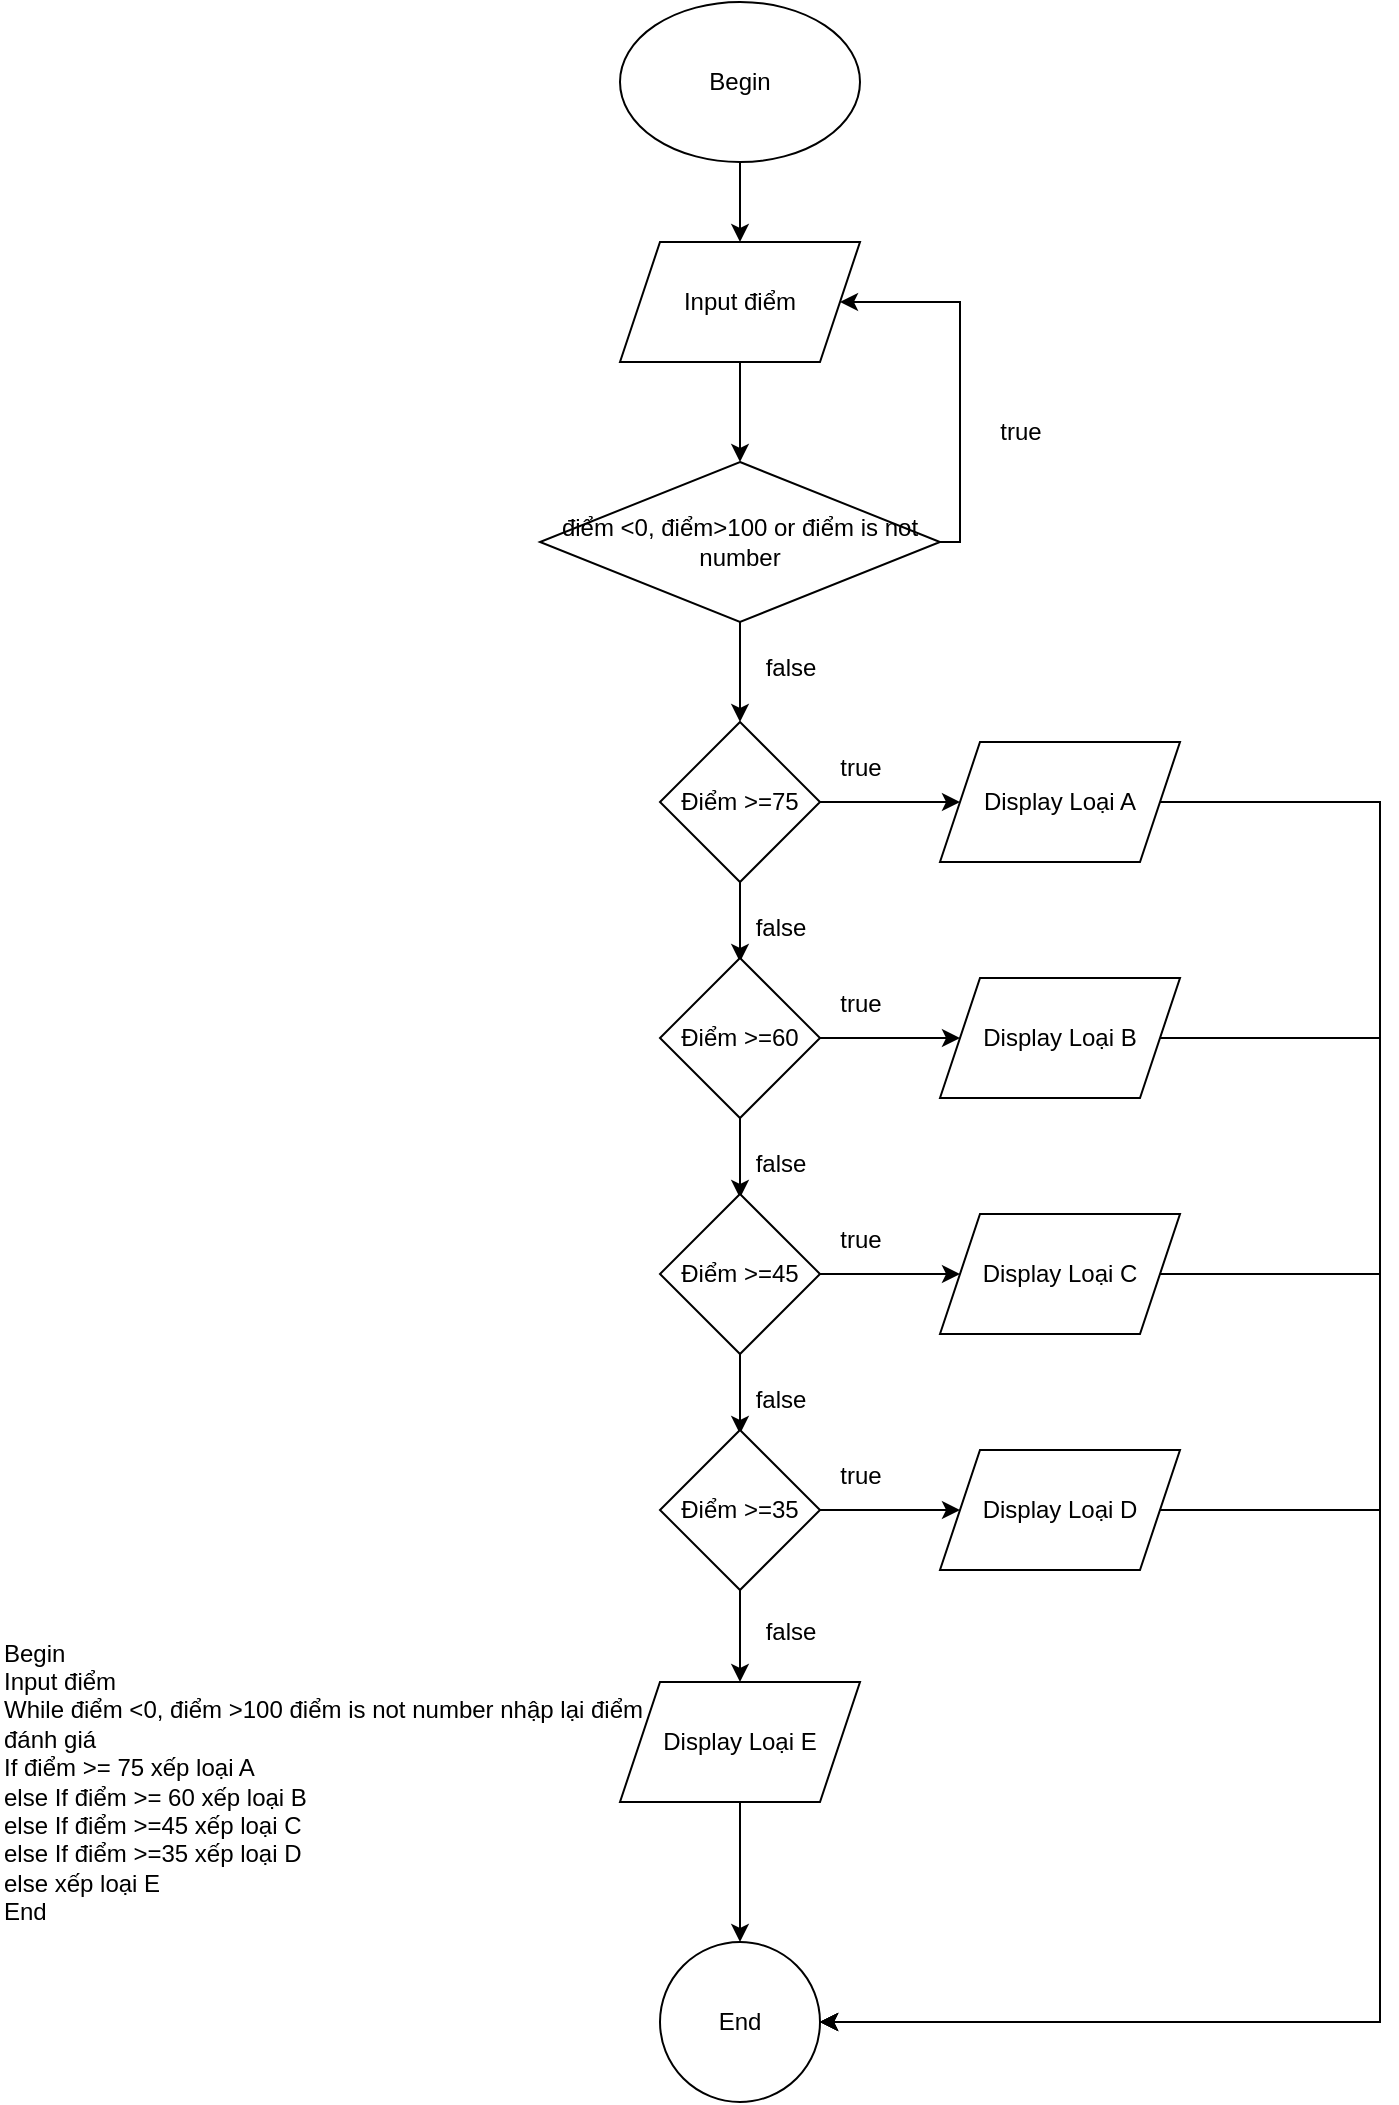 <mxfile version="24.7.17">
  <diagram id="C5RBs43oDa-KdzZeNtuy" name="Page-1">
    <mxGraphModel dx="1036" dy="702" grid="1" gridSize="10" guides="1" tooltips="1" connect="1" arrows="1" fold="1" page="1" pageScale="1" pageWidth="827" pageHeight="1169" math="0" shadow="0">
      <root>
        <mxCell id="WIyWlLk6GJQsqaUBKTNV-0" />
        <mxCell id="WIyWlLk6GJQsqaUBKTNV-1" parent="WIyWlLk6GJQsqaUBKTNV-0" />
        <mxCell id="dsH7VkMZTBNbi7fi-rbn-2" value="" style="edgeStyle=orthogonalEdgeStyle;rounded=0;orthogonalLoop=1;jettySize=auto;html=1;" parent="WIyWlLk6GJQsqaUBKTNV-1" source="dsH7VkMZTBNbi7fi-rbn-0" target="dsH7VkMZTBNbi7fi-rbn-1" edge="1">
          <mxGeometry relative="1" as="geometry" />
        </mxCell>
        <mxCell id="dsH7VkMZTBNbi7fi-rbn-0" value="Begin" style="ellipse;whiteSpace=wrap;html=1;" parent="WIyWlLk6GJQsqaUBKTNV-1" vertex="1">
          <mxGeometry x="340" y="40" width="120" height="80" as="geometry" />
        </mxCell>
        <mxCell id="dsH7VkMZTBNbi7fi-rbn-14" value="" style="edgeStyle=orthogonalEdgeStyle;rounded=0;orthogonalLoop=1;jettySize=auto;html=1;" parent="WIyWlLk6GJQsqaUBKTNV-1" source="dsH7VkMZTBNbi7fi-rbn-1" target="dsH7VkMZTBNbi7fi-rbn-13" edge="1">
          <mxGeometry relative="1" as="geometry" />
        </mxCell>
        <mxCell id="dsH7VkMZTBNbi7fi-rbn-1" value="Input điểm" style="shape=parallelogram;perimeter=parallelogramPerimeter;whiteSpace=wrap;html=1;fixedSize=1;" parent="WIyWlLk6GJQsqaUBKTNV-1" vertex="1">
          <mxGeometry x="340" y="160" width="120" height="60" as="geometry" />
        </mxCell>
        <mxCell id="dsH7VkMZTBNbi7fi-rbn-22" value="" style="edgeStyle=orthogonalEdgeStyle;rounded=0;orthogonalLoop=1;jettySize=auto;html=1;" parent="WIyWlLk6GJQsqaUBKTNV-1" source="dsH7VkMZTBNbi7fi-rbn-13" target="dsH7VkMZTBNbi7fi-rbn-16" edge="1">
          <mxGeometry relative="1" as="geometry" />
        </mxCell>
        <mxCell id="dsH7VkMZTBNbi7fi-rbn-24" style="edgeStyle=orthogonalEdgeStyle;rounded=0;orthogonalLoop=1;jettySize=auto;html=1;entryX=1;entryY=0.5;entryDx=0;entryDy=0;" parent="WIyWlLk6GJQsqaUBKTNV-1" source="dsH7VkMZTBNbi7fi-rbn-13" target="dsH7VkMZTBNbi7fi-rbn-1" edge="1">
          <mxGeometry relative="1" as="geometry">
            <Array as="points">
              <mxPoint x="510" y="310" />
              <mxPoint x="510" y="190" />
            </Array>
          </mxGeometry>
        </mxCell>
        <mxCell id="dsH7VkMZTBNbi7fi-rbn-13" value="điểm &amp;lt;0, điểm&amp;gt;100 or điểm is not number" style="rhombus;whiteSpace=wrap;html=1;" parent="WIyWlLk6GJQsqaUBKTNV-1" vertex="1">
          <mxGeometry x="300" y="270" width="200" height="80" as="geometry" />
        </mxCell>
        <mxCell id="dsH7VkMZTBNbi7fi-rbn-15" value="" style="edgeStyle=orthogonalEdgeStyle;rounded=0;orthogonalLoop=1;jettySize=auto;html=1;" parent="WIyWlLk6GJQsqaUBKTNV-1" source="dsH7VkMZTBNbi7fi-rbn-16" edge="1">
          <mxGeometry relative="1" as="geometry">
            <mxPoint x="400" y="520" as="targetPoint" />
          </mxGeometry>
        </mxCell>
        <mxCell id="dsH7VkMZTBNbi7fi-rbn-28" value="" style="edgeStyle=orthogonalEdgeStyle;rounded=0;orthogonalLoop=1;jettySize=auto;html=1;" parent="WIyWlLk6GJQsqaUBKTNV-1" source="dsH7VkMZTBNbi7fi-rbn-16" target="dsH7VkMZTBNbi7fi-rbn-27" edge="1">
          <mxGeometry relative="1" as="geometry" />
        </mxCell>
        <mxCell id="dsH7VkMZTBNbi7fi-rbn-16" value="Điểm &amp;gt;=75" style="rhombus;whiteSpace=wrap;html=1;" parent="WIyWlLk6GJQsqaUBKTNV-1" vertex="1">
          <mxGeometry x="360" y="400" width="80" height="80" as="geometry" />
        </mxCell>
        <mxCell id="dsH7VkMZTBNbi7fi-rbn-25" value="false" style="text;html=1;align=center;verticalAlign=middle;resizable=0;points=[];autosize=1;strokeColor=none;fillColor=none;" parent="WIyWlLk6GJQsqaUBKTNV-1" vertex="1">
          <mxGeometry x="400" y="358" width="50" height="30" as="geometry" />
        </mxCell>
        <mxCell id="dsH7VkMZTBNbi7fi-rbn-26" value="true" style="text;html=1;align=center;verticalAlign=middle;resizable=0;points=[];autosize=1;strokeColor=none;fillColor=none;" parent="WIyWlLk6GJQsqaUBKTNV-1" vertex="1">
          <mxGeometry x="520" y="240" width="40" height="30" as="geometry" />
        </mxCell>
        <mxCell id="dsH7VkMZTBNbi7fi-rbn-60" style="edgeStyle=orthogonalEdgeStyle;rounded=0;orthogonalLoop=1;jettySize=auto;html=1;entryX=1;entryY=0.5;entryDx=0;entryDy=0;" parent="WIyWlLk6GJQsqaUBKTNV-1" source="dsH7VkMZTBNbi7fi-rbn-27" target="dsH7VkMZTBNbi7fi-rbn-51" edge="1">
          <mxGeometry relative="1" as="geometry">
            <Array as="points">
              <mxPoint x="720" y="440" />
              <mxPoint x="720" y="1050" />
            </Array>
          </mxGeometry>
        </mxCell>
        <mxCell id="dsH7VkMZTBNbi7fi-rbn-27" value="Display Loại A" style="shape=parallelogram;perimeter=parallelogramPerimeter;whiteSpace=wrap;html=1;fixedSize=1;" parent="WIyWlLk6GJQsqaUBKTNV-1" vertex="1">
          <mxGeometry x="500" y="410" width="120" height="60" as="geometry" />
        </mxCell>
        <mxCell id="dsH7VkMZTBNbi7fi-rbn-29" value="true" style="text;html=1;align=center;verticalAlign=middle;resizable=0;points=[];autosize=1;strokeColor=none;fillColor=none;" parent="WIyWlLk6GJQsqaUBKTNV-1" vertex="1">
          <mxGeometry x="440" y="408" width="40" height="30" as="geometry" />
        </mxCell>
        <mxCell id="dsH7VkMZTBNbi7fi-rbn-30" value="false" style="text;html=1;align=center;verticalAlign=middle;resizable=0;points=[];autosize=1;strokeColor=none;fillColor=none;" parent="WIyWlLk6GJQsqaUBKTNV-1" vertex="1">
          <mxGeometry x="395" y="488" width="50" height="30" as="geometry" />
        </mxCell>
        <mxCell id="dsH7VkMZTBNbi7fi-rbn-31" value="" style="edgeStyle=orthogonalEdgeStyle;rounded=0;orthogonalLoop=1;jettySize=auto;html=1;" parent="WIyWlLk6GJQsqaUBKTNV-1" source="dsH7VkMZTBNbi7fi-rbn-33" edge="1">
          <mxGeometry relative="1" as="geometry">
            <mxPoint x="400" y="638" as="targetPoint" />
          </mxGeometry>
        </mxCell>
        <mxCell id="dsH7VkMZTBNbi7fi-rbn-32" value="" style="edgeStyle=orthogonalEdgeStyle;rounded=0;orthogonalLoop=1;jettySize=auto;html=1;" parent="WIyWlLk6GJQsqaUBKTNV-1" source="dsH7VkMZTBNbi7fi-rbn-33" target="dsH7VkMZTBNbi7fi-rbn-34" edge="1">
          <mxGeometry relative="1" as="geometry" />
        </mxCell>
        <mxCell id="dsH7VkMZTBNbi7fi-rbn-33" value="Điểm &amp;gt;=60" style="rhombus;whiteSpace=wrap;html=1;" parent="WIyWlLk6GJQsqaUBKTNV-1" vertex="1">
          <mxGeometry x="360" y="518" width="80" height="80" as="geometry" />
        </mxCell>
        <mxCell id="dsH7VkMZTBNbi7fi-rbn-53" style="edgeStyle=orthogonalEdgeStyle;rounded=0;orthogonalLoop=1;jettySize=auto;html=1;entryX=1;entryY=0.5;entryDx=0;entryDy=0;" parent="WIyWlLk6GJQsqaUBKTNV-1" source="dsH7VkMZTBNbi7fi-rbn-34" target="dsH7VkMZTBNbi7fi-rbn-51" edge="1">
          <mxGeometry relative="1" as="geometry">
            <Array as="points">
              <mxPoint x="720" y="558" />
              <mxPoint x="720" y="1050" />
            </Array>
          </mxGeometry>
        </mxCell>
        <mxCell id="dsH7VkMZTBNbi7fi-rbn-34" value="Display Loại B" style="shape=parallelogram;perimeter=parallelogramPerimeter;whiteSpace=wrap;html=1;fixedSize=1;" parent="WIyWlLk6GJQsqaUBKTNV-1" vertex="1">
          <mxGeometry x="500" y="528" width="120" height="60" as="geometry" />
        </mxCell>
        <mxCell id="dsH7VkMZTBNbi7fi-rbn-35" value="true" style="text;html=1;align=center;verticalAlign=middle;resizable=0;points=[];autosize=1;strokeColor=none;fillColor=none;" parent="WIyWlLk6GJQsqaUBKTNV-1" vertex="1">
          <mxGeometry x="440" y="526" width="40" height="30" as="geometry" />
        </mxCell>
        <mxCell id="dsH7VkMZTBNbi7fi-rbn-36" value="false" style="text;html=1;align=center;verticalAlign=middle;resizable=0;points=[];autosize=1;strokeColor=none;fillColor=none;" parent="WIyWlLk6GJQsqaUBKTNV-1" vertex="1">
          <mxGeometry x="395" y="606" width="50" height="30" as="geometry" />
        </mxCell>
        <mxCell id="dsH7VkMZTBNbi7fi-rbn-37" value="" style="edgeStyle=orthogonalEdgeStyle;rounded=0;orthogonalLoop=1;jettySize=auto;html=1;" parent="WIyWlLk6GJQsqaUBKTNV-1" source="dsH7VkMZTBNbi7fi-rbn-39" edge="1">
          <mxGeometry relative="1" as="geometry">
            <mxPoint x="400" y="756" as="targetPoint" />
          </mxGeometry>
        </mxCell>
        <mxCell id="dsH7VkMZTBNbi7fi-rbn-38" value="" style="edgeStyle=orthogonalEdgeStyle;rounded=0;orthogonalLoop=1;jettySize=auto;html=1;" parent="WIyWlLk6GJQsqaUBKTNV-1" source="dsH7VkMZTBNbi7fi-rbn-39" target="dsH7VkMZTBNbi7fi-rbn-40" edge="1">
          <mxGeometry relative="1" as="geometry" />
        </mxCell>
        <mxCell id="dsH7VkMZTBNbi7fi-rbn-39" value="Điểm &amp;gt;=45" style="rhombus;whiteSpace=wrap;html=1;" parent="WIyWlLk6GJQsqaUBKTNV-1" vertex="1">
          <mxGeometry x="360" y="636" width="80" height="80" as="geometry" />
        </mxCell>
        <mxCell id="dsH7VkMZTBNbi7fi-rbn-55" style="edgeStyle=orthogonalEdgeStyle;rounded=0;orthogonalLoop=1;jettySize=auto;html=1;entryX=1;entryY=0.5;entryDx=0;entryDy=0;" parent="WIyWlLk6GJQsqaUBKTNV-1" source="dsH7VkMZTBNbi7fi-rbn-40" target="dsH7VkMZTBNbi7fi-rbn-51" edge="1">
          <mxGeometry relative="1" as="geometry">
            <Array as="points">
              <mxPoint x="720" y="676" />
              <mxPoint x="720" y="1050" />
            </Array>
          </mxGeometry>
        </mxCell>
        <mxCell id="dsH7VkMZTBNbi7fi-rbn-40" value="Display Loại C" style="shape=parallelogram;perimeter=parallelogramPerimeter;whiteSpace=wrap;html=1;fixedSize=1;" parent="WIyWlLk6GJQsqaUBKTNV-1" vertex="1">
          <mxGeometry x="500" y="646" width="120" height="60" as="geometry" />
        </mxCell>
        <mxCell id="dsH7VkMZTBNbi7fi-rbn-41" value="true" style="text;html=1;align=center;verticalAlign=middle;resizable=0;points=[];autosize=1;strokeColor=none;fillColor=none;" parent="WIyWlLk6GJQsqaUBKTNV-1" vertex="1">
          <mxGeometry x="440" y="644" width="40" height="30" as="geometry" />
        </mxCell>
        <mxCell id="dsH7VkMZTBNbi7fi-rbn-42" value="false" style="text;html=1;align=center;verticalAlign=middle;resizable=0;points=[];autosize=1;strokeColor=none;fillColor=none;" parent="WIyWlLk6GJQsqaUBKTNV-1" vertex="1">
          <mxGeometry x="395" y="724" width="50" height="30" as="geometry" />
        </mxCell>
        <mxCell id="dsH7VkMZTBNbi7fi-rbn-44" value="" style="edgeStyle=orthogonalEdgeStyle;rounded=0;orthogonalLoop=1;jettySize=auto;html=1;" parent="WIyWlLk6GJQsqaUBKTNV-1" source="dsH7VkMZTBNbi7fi-rbn-45" target="dsH7VkMZTBNbi7fi-rbn-46" edge="1">
          <mxGeometry relative="1" as="geometry" />
        </mxCell>
        <mxCell id="dsH7VkMZTBNbi7fi-rbn-50" value="" style="edgeStyle=orthogonalEdgeStyle;rounded=0;orthogonalLoop=1;jettySize=auto;html=1;" parent="WIyWlLk6GJQsqaUBKTNV-1" source="dsH7VkMZTBNbi7fi-rbn-45" target="dsH7VkMZTBNbi7fi-rbn-49" edge="1">
          <mxGeometry relative="1" as="geometry" />
        </mxCell>
        <mxCell id="dsH7VkMZTBNbi7fi-rbn-45" value="Điểm &amp;gt;=35" style="rhombus;whiteSpace=wrap;html=1;" parent="WIyWlLk6GJQsqaUBKTNV-1" vertex="1">
          <mxGeometry x="360" y="754" width="80" height="80" as="geometry" />
        </mxCell>
        <mxCell id="dsH7VkMZTBNbi7fi-rbn-57" style="edgeStyle=orthogonalEdgeStyle;rounded=0;orthogonalLoop=1;jettySize=auto;html=1;entryX=1;entryY=0.5;entryDx=0;entryDy=0;" parent="WIyWlLk6GJQsqaUBKTNV-1" source="dsH7VkMZTBNbi7fi-rbn-46" target="dsH7VkMZTBNbi7fi-rbn-51" edge="1">
          <mxGeometry relative="1" as="geometry">
            <Array as="points">
              <mxPoint x="720" y="794" />
              <mxPoint x="720" y="1050" />
            </Array>
          </mxGeometry>
        </mxCell>
        <mxCell id="dsH7VkMZTBNbi7fi-rbn-46" value="Display Loại D" style="shape=parallelogram;perimeter=parallelogramPerimeter;whiteSpace=wrap;html=1;fixedSize=1;" parent="WIyWlLk6GJQsqaUBKTNV-1" vertex="1">
          <mxGeometry x="500" y="764" width="120" height="60" as="geometry" />
        </mxCell>
        <mxCell id="dsH7VkMZTBNbi7fi-rbn-47" value="true" style="text;html=1;align=center;verticalAlign=middle;resizable=0;points=[];autosize=1;strokeColor=none;fillColor=none;" parent="WIyWlLk6GJQsqaUBKTNV-1" vertex="1">
          <mxGeometry x="440" y="762" width="40" height="30" as="geometry" />
        </mxCell>
        <mxCell id="dsH7VkMZTBNbi7fi-rbn-48" value="false" style="text;html=1;align=center;verticalAlign=middle;resizable=0;points=[];autosize=1;strokeColor=none;fillColor=none;" parent="WIyWlLk6GJQsqaUBKTNV-1" vertex="1">
          <mxGeometry x="400" y="840" width="50" height="30" as="geometry" />
        </mxCell>
        <mxCell id="dsH7VkMZTBNbi7fi-rbn-52" value="" style="edgeStyle=orthogonalEdgeStyle;rounded=0;orthogonalLoop=1;jettySize=auto;html=1;" parent="WIyWlLk6GJQsqaUBKTNV-1" source="dsH7VkMZTBNbi7fi-rbn-49" target="dsH7VkMZTBNbi7fi-rbn-51" edge="1">
          <mxGeometry relative="1" as="geometry" />
        </mxCell>
        <mxCell id="dsH7VkMZTBNbi7fi-rbn-49" value="Display Loại E" style="shape=parallelogram;perimeter=parallelogramPerimeter;whiteSpace=wrap;html=1;fixedSize=1;" parent="WIyWlLk6GJQsqaUBKTNV-1" vertex="1">
          <mxGeometry x="340" y="880" width="120" height="60" as="geometry" />
        </mxCell>
        <mxCell id="dsH7VkMZTBNbi7fi-rbn-51" value="End" style="ellipse;whiteSpace=wrap;html=1;" parent="WIyWlLk6GJQsqaUBKTNV-1" vertex="1">
          <mxGeometry x="360" y="1010" width="80" height="80" as="geometry" />
        </mxCell>
        <mxCell id="dsH7VkMZTBNbi7fi-rbn-61" value="Begin&lt;div&gt;Input điểm&lt;/div&gt;&lt;div&gt;While điểm &amp;lt;0, điểm &amp;gt;100 điểm is not number nhập lại điểm&lt;/div&gt;&lt;div&gt;đánh giá&lt;/div&gt;&lt;div&gt;If điểm &amp;gt;= 75 xếp loại A&lt;/div&gt;&lt;div&gt;else If điểm &amp;gt;= 60 xếp loại B&lt;/div&gt;&lt;div&gt;else If điểm &amp;gt;=45 xếp loại C&lt;/div&gt;&lt;div&gt;else If điểm &amp;gt;=35 xếp loại D&lt;/div&gt;&lt;div&gt;else xếp loại E&lt;/div&gt;&lt;div&gt;End&lt;/div&gt;" style="text;html=1;align=left;verticalAlign=middle;resizable=0;points=[];autosize=1;strokeColor=none;fillColor=none;" parent="WIyWlLk6GJQsqaUBKTNV-1" vertex="1">
          <mxGeometry x="30" y="850" width="340" height="160" as="geometry" />
        </mxCell>
      </root>
    </mxGraphModel>
  </diagram>
</mxfile>
